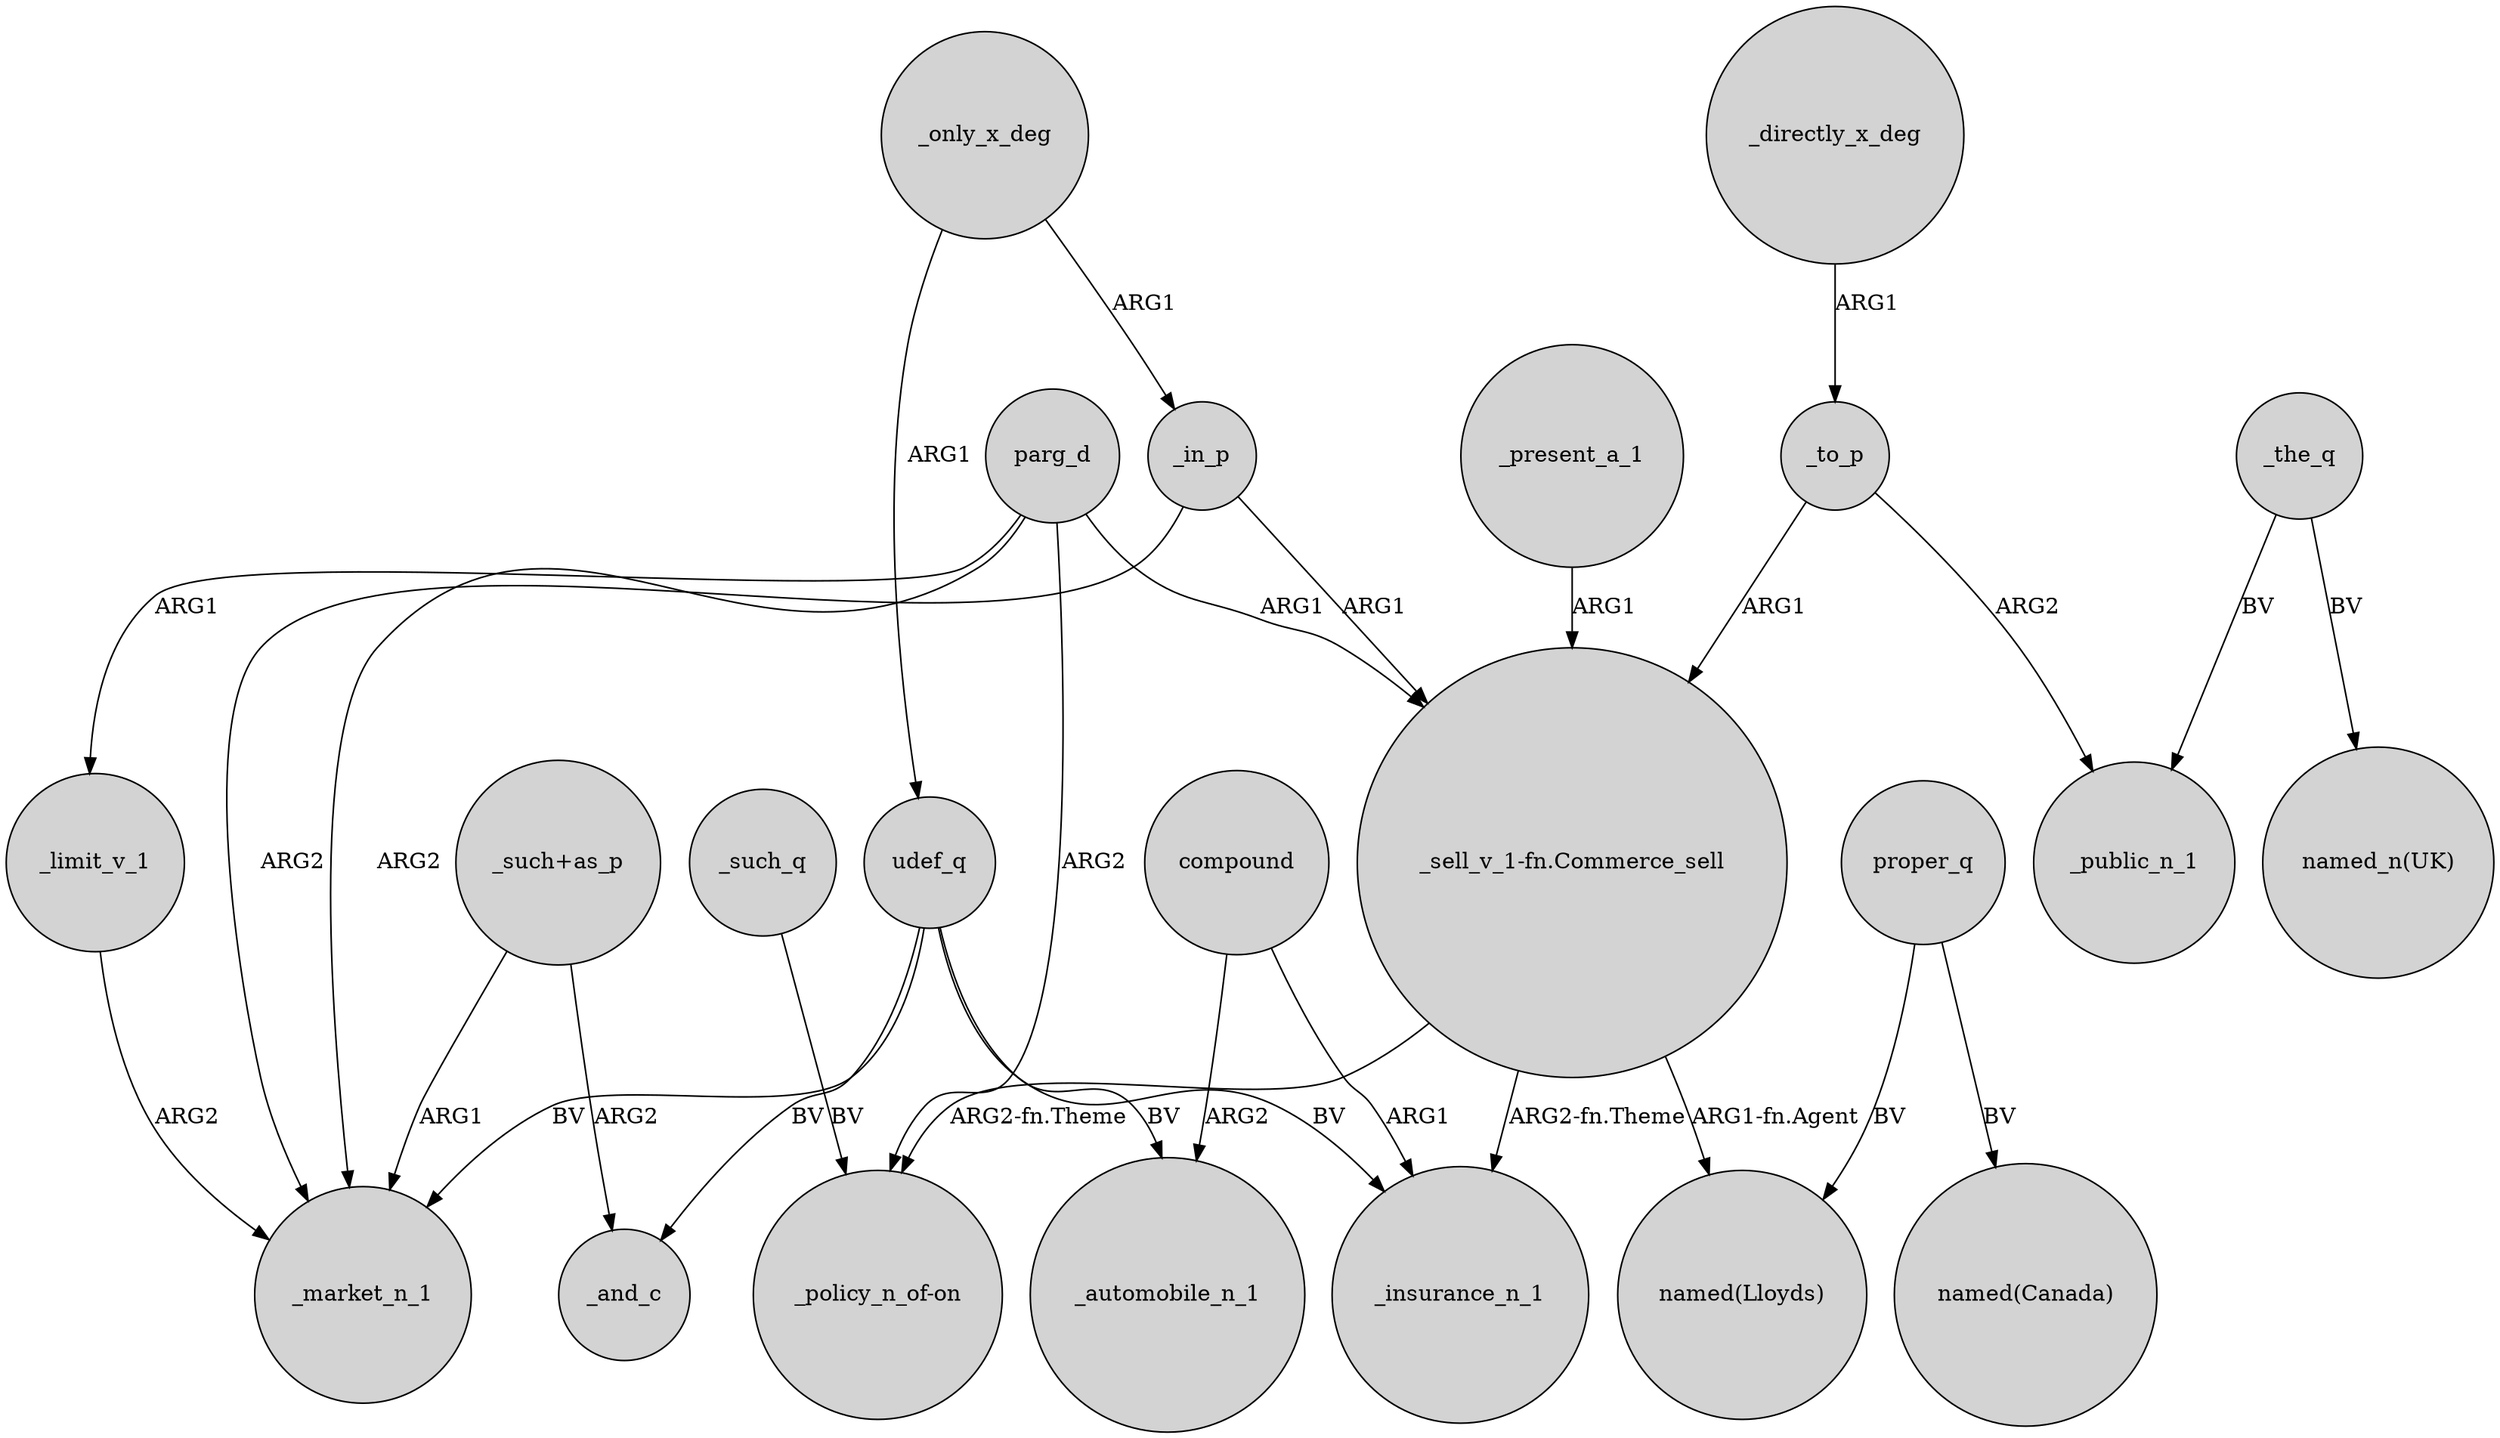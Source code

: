 digraph {
	node [shape=circle style=filled]
	parg_d -> _limit_v_1 [label=ARG1]
	_only_x_deg -> udef_q [label=ARG1]
	"_sell_v_1-fn.Commerce_sell" -> "named(Lloyds)" [label="ARG1-fn.Agent"]
	compound -> _insurance_n_1 [label=ARG1]
	_present_a_1 -> "_sell_v_1-fn.Commerce_sell" [label=ARG1]
	proper_q -> "named(Canada)" [label=BV]
	"_sell_v_1-fn.Commerce_sell" -> _insurance_n_1 [label="ARG2-fn.Theme"]
	_to_p -> "_sell_v_1-fn.Commerce_sell" [label=ARG1]
	udef_q -> _insurance_n_1 [label=BV]
	udef_q -> _automobile_n_1 [label=BV]
	parg_d -> "_sell_v_1-fn.Commerce_sell" [label=ARG1]
	udef_q -> _market_n_1 [label=BV]
	_directly_x_deg -> _to_p [label=ARG1]
	parg_d -> _market_n_1 [label=ARG2]
	_the_q -> "named_n(UK)" [label=BV]
	_the_q -> _public_n_1 [label=BV]
	"_such+as_p" -> _and_c [label=ARG2]
	_in_p -> "_sell_v_1-fn.Commerce_sell" [label=ARG1]
	compound -> _automobile_n_1 [label=ARG2]
	_limit_v_1 -> _market_n_1 [label=ARG2]
	_only_x_deg -> _in_p [label=ARG1]
	_such_q -> "_policy_n_of-on" [label=BV]
	_in_p -> _market_n_1 [label=ARG2]
	parg_d -> "_policy_n_of-on" [label=ARG2]
	_to_p -> _public_n_1 [label=ARG2]
	"_sell_v_1-fn.Commerce_sell" -> "_policy_n_of-on" [label="ARG2-fn.Theme"]
	udef_q -> _and_c [label=BV]
	"_such+as_p" -> _market_n_1 [label=ARG1]
	proper_q -> "named(Lloyds)" [label=BV]
}
